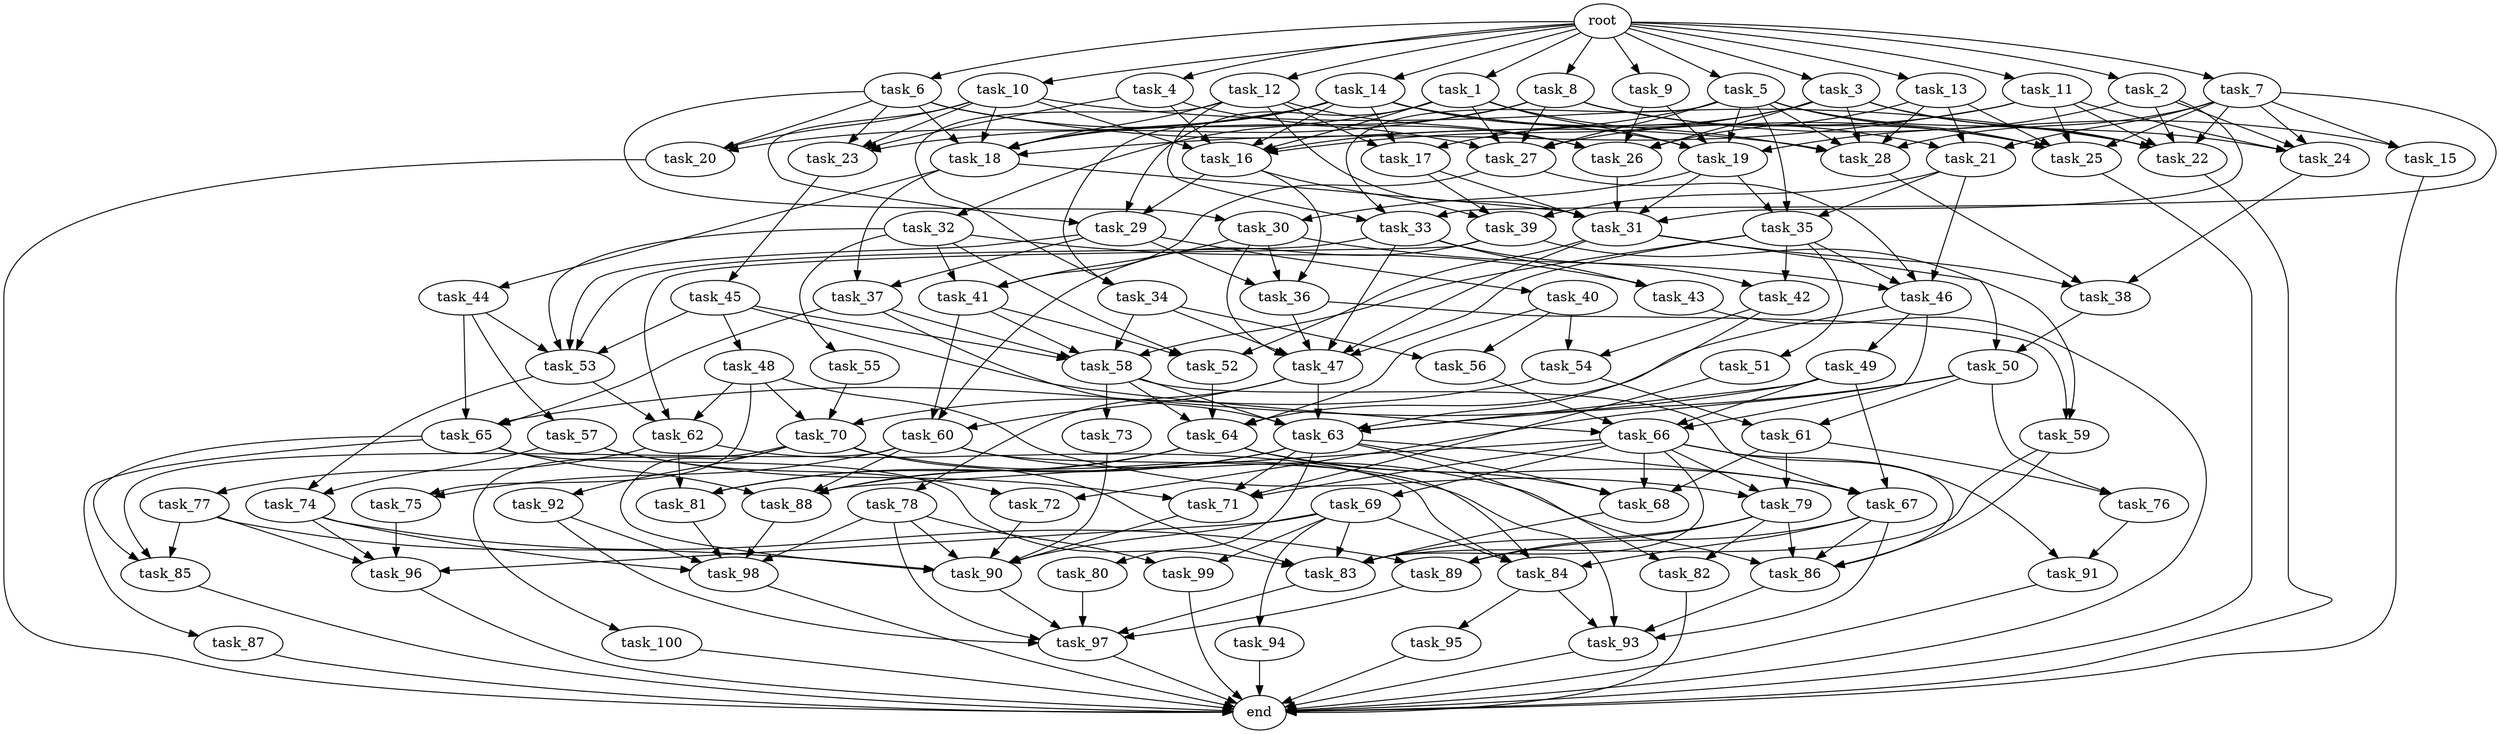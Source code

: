 digraph G {
  task_68 [size="5.525476e+11"];
  task_92 [size="9.639316e+11"];
  task_59 [size="2.214210e+11"];
  task_35 [size="2.531773e+11"];
  task_28 [size="7.134502e+11"];
  task_44 [size="7.000640e+11"];
  task_36 [size="7.247890e+11"];
  task_24 [size="3.893893e+11"];
  task_55 [size="8.055692e+11"];
  task_47 [size="4.724826e+11"];
  task_94 [size="2.491644e+11"];
  task_88 [size="8.158947e+11"];
  task_22 [size="4.529574e+11"];
  task_38 [size="1.092234e+10"];
  task_2 [size="3.915300e+11"];
  task_65 [size="1.768890e+11"];
  task_63 [size="4.224298e+11"];
  task_53 [size="6.154319e+11"];
  task_26 [size="3.326236e+11"];
  root [size="0.000000e+00"];
  task_85 [size="3.317771e+11"];
  task_66 [size="2.897904e+11"];
  task_9 [size="2.460234e+11"];
  task_41 [size="8.221942e+11"];
  task_4 [size="4.633955e+11"];
  task_19 [size="3.762930e+11"];
  task_50 [size="2.249560e+10"];
  task_48 [size="3.221278e+11"];
  task_31 [size="9.123937e+10"];
  task_77 [size="3.345459e+11"];
  task_74 [size="1.742794e+11"];
  task_46 [size="2.846373e+11"];
  task_37 [size="1.474186e+11"];
  task_73 [size="8.856708e+11"];
  task_49 [size="6.482955e+11"];
  task_79 [size="2.737667e+10"];
  task_71 [size="3.418949e+11"];
  task_23 [size="3.050145e+11"];
  task_42 [size="9.323914e+11"];
  task_25 [size="6.430290e+11"];
  task_96 [size="2.764604e+11"];
  task_18 [size="7.758726e+10"];
  task_1 [size="8.867941e+11"];
  task_89 [size="7.798220e+11"];
  task_10 [size="4.672157e+11"];
  task_6 [size="1.864868e+11"];
  task_67 [size="6.297612e+11"];
  task_58 [size="6.740908e+11"];
  task_98 [size="6.948934e+11"];
  task_83 [size="2.407588e+11"];
  task_30 [size="5.887766e+11"];
  task_99 [size="6.554598e+11"];
  task_76 [size="8.215322e+11"];
  task_29 [size="2.438982e+11"];
  task_62 [size="1.132532e+11"];
  task_81 [size="6.863736e+11"];
  task_14 [size="4.400053e+11"];
  task_45 [size="9.876404e+11"];
  task_12 [size="2.524351e+11"];
  task_75 [size="3.985178e+11"];
  task_13 [size="5.136233e+11"];
  task_52 [size="2.124699e+10"];
  task_15 [size="3.422755e+11"];
  task_84 [size="1.155415e+11"];
  task_97 [size="3.867589e+11"];
  task_93 [size="6.237139e+11"];
  task_16 [size="5.666153e+11"];
  task_43 [size="2.214570e+11"];
  task_17 [size="6.724349e+11"];
  task_60 [size="5.773210e+10"];
  task_91 [size="3.505220e+11"];
  task_27 [size="9.083922e+11"];
  end [size="0.000000e+00"];
  task_34 [size="3.284776e+11"];
  task_57 [size="4.942975e+11"];
  task_3 [size="6.315814e+11"];
  task_39 [size="6.718515e+11"];
  task_56 [size="3.265102e+11"];
  task_21 [size="7.966942e+11"];
  task_90 [size="7.362648e+11"];
  task_32 [size="3.124852e+11"];
  task_20 [size="1.707901e+11"];
  task_64 [size="6.616417e+11"];
  task_7 [size="7.228769e+11"];
  task_8 [size="8.347232e+11"];
  task_51 [size="6.883621e+11"];
  task_86 [size="2.402529e+10"];
  task_72 [size="8.603373e+11"];
  task_40 [size="5.223138e+11"];
  task_80 [size="8.777336e+11"];
  task_82 [size="1.113360e+10"];
  task_5 [size="6.545615e+11"];
  task_78 [size="3.482647e+11"];
  task_95 [size="9.433048e+10"];
  task_87 [size="9.960769e+11"];
  task_61 [size="4.406450e+11"];
  task_70 [size="9.609030e+11"];
  task_54 [size="4.451157e+11"];
  task_11 [size="8.212335e+11"];
  task_100 [size="5.047193e+11"];
  task_69 [size="7.483337e+10"];
  task_33 [size="5.614598e+11"];

  task_68 -> task_83 [size="3.439411e+07"];
  task_92 -> task_97 [size="6.445981e+07"];
  task_92 -> task_98 [size="1.389787e+08"];
  task_59 -> task_83 [size="3.439411e+07"];
  task_59 -> task_86 [size="4.805057e+06"];
  task_35 -> task_51 [size="6.883621e+08"];
  task_35 -> task_58 [size="1.348182e+08"];
  task_35 -> task_47 [size="7.874709e+07"];
  task_35 -> task_46 [size="7.115932e+07"];
  task_35 -> task_42 [size="4.661957e+08"];
  task_28 -> task_38 [size="3.640779e+06"];
  task_44 -> task_65 [size="5.896300e+07"];
  task_44 -> task_53 [size="1.230864e+08"];
  task_44 -> task_57 [size="4.942975e+08"];
  task_36 -> task_59 [size="1.107105e+08"];
  task_36 -> task_47 [size="7.874709e+07"];
  task_24 -> task_38 [size="3.640779e+06"];
  task_55 -> task_70 [size="3.203010e+08"];
  task_47 -> task_78 [size="3.482647e+08"];
  task_47 -> task_63 [size="7.040497e+07"];
  task_47 -> task_60 [size="1.924403e+07"];
  task_94 -> end [size="1.000000e-12"];
  task_88 -> task_98 [size="1.389787e+08"];
  task_22 -> end [size="1.000000e-12"];
  task_38 -> task_50 [size="1.124780e+07"];
  task_2 -> task_22 [size="7.549290e+07"];
  task_2 -> task_19 [size="7.525860e+07"];
  task_2 -> task_24 [size="9.734734e+07"];
  task_2 -> task_31 [size="1.520656e+07"];
  task_65 -> task_88 [size="1.631789e+08"];
  task_65 -> task_83 [size="3.439411e+07"];
  task_65 -> task_87 [size="9.960769e+08"];
  task_65 -> task_85 [size="1.105924e+08"];
  task_63 -> task_68 [size="1.381369e+08"];
  task_63 -> task_81 [size="2.287912e+08"];
  task_63 -> task_80 [size="8.777336e+08"];
  task_63 -> task_88 [size="1.631789e+08"];
  task_63 -> task_71 [size="8.547373e+07"];
  task_63 -> task_82 [size="5.566801e+06"];
  task_63 -> task_67 [size="1.574403e+08"];
  task_53 -> task_62 [size="3.775107e+07"];
  task_53 -> task_74 [size="8.713971e+07"];
  task_26 -> task_31 [size="1.520656e+07"];
  root -> task_3 [size="1.000000e-12"];
  root -> task_9 [size="1.000000e-12"];
  root -> task_4 [size="1.000000e-12"];
  root -> task_2 [size="1.000000e-12"];
  root -> task_7 [size="1.000000e-12"];
  root -> task_8 [size="1.000000e-12"];
  root -> task_11 [size="1.000000e-12"];
  root -> task_14 [size="1.000000e-12"];
  root -> task_1 [size="1.000000e-12"];
  root -> task_12 [size="1.000000e-12"];
  root -> task_10 [size="1.000000e-12"];
  root -> task_6 [size="1.000000e-12"];
  root -> task_13 [size="1.000000e-12"];
  root -> task_5 [size="1.000000e-12"];
  task_85 -> end [size="1.000000e-12"];
  task_66 -> task_68 [size="1.381369e+08"];
  task_66 -> task_69 [size="7.483337e+07"];
  task_66 -> task_79 [size="9.125556e+06"];
  task_66 -> task_88 [size="1.631789e+08"];
  task_66 -> task_83 [size="3.439411e+07"];
  task_66 -> task_91 [size="1.752610e+08"];
  task_66 -> task_86 [size="4.805057e+06"];
  task_66 -> task_71 [size="8.547373e+07"];
  task_9 -> task_19 [size="7.525860e+07"];
  task_9 -> task_26 [size="6.652472e+07"];
  task_41 -> task_52 [size="7.082331e+06"];
  task_41 -> task_58 [size="1.348182e+08"];
  task_41 -> task_60 [size="1.924403e+07"];
  task_4 -> task_23 [size="7.625363e+07"];
  task_4 -> task_16 [size="9.443589e+07"];
  task_4 -> task_26 [size="6.652472e+07"];
  task_19 -> task_30 [size="2.943883e+08"];
  task_19 -> task_31 [size="1.520656e+07"];
  task_19 -> task_35 [size="8.439244e+07"];
  task_50 -> task_72 [size="4.301687e+08"];
  task_50 -> task_63 [size="7.040497e+07"];
  task_50 -> task_61 [size="2.203225e+08"];
  task_50 -> task_76 [size="4.107661e+08"];
  task_48 -> task_70 [size="3.203010e+08"];
  task_48 -> task_62 [size="3.775107e+07"];
  task_48 -> task_75 [size="1.992589e+08"];
  task_48 -> task_79 [size="9.125556e+06"];
  task_31 -> task_52 [size="7.082331e+06"];
  task_31 -> task_38 [size="3.640779e+06"];
  task_31 -> task_47 [size="7.874709e+07"];
  task_31 -> task_50 [size="1.124780e+07"];
  task_77 -> task_85 [size="1.105924e+08"];
  task_77 -> task_96 [size="6.911510e+07"];
  task_77 -> task_90 [size="1.051807e+08"];
  task_74 -> task_89 [size="2.599407e+08"];
  task_74 -> task_96 [size="6.911510e+07"];
  task_74 -> task_98 [size="1.389787e+08"];
  task_46 -> task_49 [size="6.482955e+08"];
  task_46 -> task_66 [size="7.244760e+07"];
  task_46 -> task_64 [size="1.654104e+08"];
  task_37 -> task_65 [size="5.896300e+07"];
  task_37 -> task_63 [size="7.040497e+07"];
  task_37 -> task_58 [size="1.348182e+08"];
  task_73 -> task_90 [size="1.051807e+08"];
  task_49 -> task_66 [size="7.244760e+07"];
  task_49 -> task_65 [size="5.896300e+07"];
  task_49 -> task_63 [size="7.040497e+07"];
  task_49 -> task_67 [size="1.574403e+08"];
  task_79 -> task_89 [size="2.599407e+08"];
  task_79 -> task_86 [size="4.805057e+06"];
  task_79 -> task_82 [size="5.566801e+06"];
  task_79 -> task_83 [size="3.439411e+07"];
  task_71 -> task_90 [size="1.051807e+08"];
  task_23 -> task_45 [size="9.876404e+08"];
  task_42 -> task_54 [size="2.225578e+08"];
  task_42 -> task_63 [size="7.040497e+07"];
  task_25 -> end [size="1.000000e-12"];
  task_96 -> end [size="1.000000e-12"];
  task_18 -> task_44 [size="7.000640e+08"];
  task_18 -> task_37 [size="7.370930e+07"];
  task_18 -> task_31 [size="1.520656e+07"];
  task_1 -> task_16 [size="9.443589e+07"];
  task_1 -> task_18 [size="1.293121e+07"];
  task_1 -> task_27 [size="1.816784e+08"];
  task_1 -> task_28 [size="1.189084e+08"];
  task_1 -> task_19 [size="7.525860e+07"];
  task_1 -> task_29 [size="8.129940e+07"];
  task_89 -> task_97 [size="6.445981e+07"];
  task_10 -> task_18 [size="1.293121e+07"];
  task_10 -> task_22 [size="7.549290e+07"];
  task_10 -> task_20 [size="5.693005e+07"];
  task_10 -> task_23 [size="7.625363e+07"];
  task_10 -> task_16 [size="9.443589e+07"];
  task_10 -> task_29 [size="8.129940e+07"];
  task_6 -> task_28 [size="1.189084e+08"];
  task_6 -> task_18 [size="1.293121e+07"];
  task_6 -> task_30 [size="2.943883e+08"];
  task_6 -> task_27 [size="1.816784e+08"];
  task_6 -> task_20 [size="5.693005e+07"];
  task_6 -> task_23 [size="7.625363e+07"];
  task_67 -> task_89 [size="2.599407e+08"];
  task_67 -> task_86 [size="4.805057e+06"];
  task_67 -> task_84 [size="2.888538e+07"];
  task_67 -> task_93 [size="1.559285e+08"];
  task_58 -> task_63 [size="7.040497e+07"];
  task_58 -> task_64 [size="1.654104e+08"];
  task_58 -> task_67 [size="1.574403e+08"];
  task_58 -> task_73 [size="8.856708e+08"];
  task_98 -> end [size="1.000000e-12"];
  task_83 -> task_97 [size="6.445981e+07"];
  task_30 -> task_41 [size="2.740647e+08"];
  task_30 -> task_36 [size="2.415963e+08"];
  task_30 -> task_46 [size="7.115932e+07"];
  task_30 -> task_47 [size="7.874709e+07"];
  task_99 -> end [size="1.000000e-12"];
  task_76 -> task_91 [size="1.752610e+08"];
  task_29 -> task_40 [size="5.223138e+08"];
  task_29 -> task_37 [size="7.370930e+07"];
  task_29 -> task_36 [size="2.415963e+08"];
  task_29 -> task_53 [size="1.230864e+08"];
  task_62 -> task_77 [size="3.345459e+08"];
  task_62 -> task_84 [size="2.888538e+07"];
  task_62 -> task_81 [size="2.287912e+08"];
  task_81 -> task_98 [size="1.389787e+08"];
  task_14 -> task_17 [size="2.241450e+08"];
  task_14 -> task_25 [size="1.071715e+08"];
  task_14 -> task_21 [size="2.655647e+08"];
  task_14 -> task_19 [size="7.525860e+07"];
  task_14 -> task_20 [size="5.693005e+07"];
  task_14 -> task_18 [size="1.293121e+07"];
  task_14 -> task_34 [size="1.642388e+08"];
  task_14 -> task_16 [size="9.443589e+07"];
  task_45 -> task_66 [size="7.244760e+07"];
  task_45 -> task_48 [size="3.221278e+08"];
  task_45 -> task_53 [size="1.230864e+08"];
  task_45 -> task_58 [size="1.348182e+08"];
  task_12 -> task_17 [size="2.241450e+08"];
  task_12 -> task_18 [size="1.293121e+07"];
  task_12 -> task_26 [size="6.652472e+07"];
  task_12 -> task_34 [size="1.642388e+08"];
  task_12 -> task_31 [size="1.520656e+07"];
  task_12 -> task_33 [size="1.871533e+08"];
  task_75 -> task_96 [size="6.911510e+07"];
  task_13 -> task_25 [size="1.071715e+08"];
  task_13 -> task_21 [size="2.655647e+08"];
  task_13 -> task_28 [size="1.189084e+08"];
  task_13 -> task_26 [size="6.652472e+07"];
  task_52 -> task_64 [size="1.654104e+08"];
  task_15 -> end [size="1.000000e-12"];
  task_84 -> task_95 [size="9.433048e+07"];
  task_84 -> task_93 [size="1.559285e+08"];
  task_97 -> end [size="1.000000e-12"];
  task_93 -> end [size="1.000000e-12"];
  task_16 -> task_39 [size="2.239505e+08"];
  task_16 -> task_36 [size="2.415963e+08"];
  task_16 -> task_29 [size="8.129940e+07"];
  task_43 -> end [size="1.000000e-12"];
  task_17 -> task_39 [size="2.239505e+08"];
  task_17 -> task_31 [size="1.520656e+07"];
  task_60 -> task_88 [size="1.631789e+08"];
  task_60 -> task_86 [size="4.805057e+06"];
  task_60 -> task_75 [size="1.992589e+08"];
  task_60 -> task_84 [size="2.888538e+07"];
  task_60 -> task_85 [size="1.105924e+08"];
  task_91 -> end [size="1.000000e-12"];
  task_27 -> task_41 [size="2.740647e+08"];
  task_27 -> task_46 [size="7.115932e+07"];
  task_34 -> task_56 [size="1.632551e+08"];
  task_34 -> task_58 [size="1.348182e+08"];
  task_34 -> task_47 [size="7.874709e+07"];
  task_57 -> task_71 [size="8.547373e+07"];
  task_57 -> task_72 [size="4.301687e+08"];
  task_57 -> task_74 [size="8.713971e+07"];
  task_3 -> task_17 [size="2.241450e+08"];
  task_3 -> task_24 [size="9.734734e+07"];
  task_3 -> task_26 [size="6.652472e+07"];
  task_3 -> task_22 [size="7.549290e+07"];
  task_3 -> task_28 [size="1.189084e+08"];
  task_3 -> task_16 [size="9.443589e+07"];
  task_39 -> task_59 [size="1.107105e+08"];
  task_39 -> task_62 [size="3.775107e+07"];
  task_39 -> task_60 [size="1.924403e+07"];
  task_56 -> task_66 [size="7.244760e+07"];
  task_21 -> task_39 [size="2.239505e+08"];
  task_21 -> task_46 [size="7.115932e+07"];
  task_21 -> task_35 [size="8.439244e+07"];
  task_90 -> task_97 [size="6.445981e+07"];
  task_32 -> task_52 [size="7.082331e+06"];
  task_32 -> task_55 [size="8.055692e+08"];
  task_32 -> task_41 [size="2.740647e+08"];
  task_32 -> task_53 [size="1.230864e+08"];
  task_32 -> task_43 [size="1.107285e+08"];
  task_20 -> end [size="1.000000e-12"];
  task_64 -> task_88 [size="1.631789e+08"];
  task_64 -> task_68 [size="1.381369e+08"];
  task_64 -> task_81 [size="2.287912e+08"];
  task_64 -> task_67 [size="1.574403e+08"];
  task_7 -> task_25 [size="1.071715e+08"];
  task_7 -> task_15 [size="1.711378e+08"];
  task_7 -> task_21 [size="2.655647e+08"];
  task_7 -> task_22 [size="7.549290e+07"];
  task_7 -> task_28 [size="1.189084e+08"];
  task_7 -> task_24 [size="9.734734e+07"];
  task_7 -> task_33 [size="1.871533e+08"];
  task_8 -> task_25 [size="1.071715e+08"];
  task_8 -> task_32 [size="3.124852e+08"];
  task_8 -> task_23 [size="7.625363e+07"];
  task_8 -> task_15 [size="1.711378e+08"];
  task_8 -> task_27 [size="1.816784e+08"];
  task_51 -> task_71 [size="8.547373e+07"];
  task_86 -> task_93 [size="1.559285e+08"];
  task_72 -> task_90 [size="1.051807e+08"];
  task_40 -> task_56 [size="1.632551e+08"];
  task_40 -> task_54 [size="2.225578e+08"];
  task_40 -> task_64 [size="1.654104e+08"];
  task_80 -> task_97 [size="6.445981e+07"];
  task_82 -> end [size="1.000000e-12"];
  task_5 -> task_25 [size="1.071715e+08"];
  task_5 -> task_19 [size="7.525860e+07"];
  task_5 -> task_35 [size="8.439244e+07"];
  task_5 -> task_22 [size="7.549290e+07"];
  task_5 -> task_28 [size="1.189084e+08"];
  task_5 -> task_27 [size="1.816784e+08"];
  task_5 -> task_16 [size="9.443589e+07"];
  task_5 -> task_33 [size="1.871533e+08"];
  task_78 -> task_90 [size="1.051807e+08"];
  task_78 -> task_97 [size="6.445981e+07"];
  task_78 -> task_99 [size="3.277299e+08"];
  task_78 -> task_98 [size="1.389787e+08"];
  task_95 -> end [size="1.000000e-12"];
  task_87 -> end [size="1.000000e-12"];
  task_61 -> task_79 [size="9.125556e+06"];
  task_61 -> task_68 [size="1.381369e+08"];
  task_61 -> task_76 [size="4.107661e+08"];
  task_70 -> task_83 [size="3.439411e+07"];
  task_70 -> task_90 [size="1.051807e+08"];
  task_70 -> task_92 [size="9.639316e+08"];
  task_70 -> task_100 [size="5.047193e+08"];
  task_70 -> task_93 [size="1.559285e+08"];
  task_54 -> task_70 [size="3.203010e+08"];
  task_54 -> task_61 [size="2.203225e+08"];
  task_11 -> task_25 [size="1.071715e+08"];
  task_11 -> task_22 [size="7.549290e+07"];
  task_11 -> task_27 [size="1.816784e+08"];
  task_11 -> task_24 [size="9.734734e+07"];
  task_11 -> task_18 [size="1.293121e+07"];
  task_100 -> end [size="1.000000e-12"];
  task_69 -> task_96 [size="6.911510e+07"];
  task_69 -> task_94 [size="2.491644e+08"];
  task_69 -> task_83 [size="3.439411e+07"];
  task_69 -> task_84 [size="2.888538e+07"];
  task_69 -> task_99 [size="3.277299e+08"];
  task_69 -> task_90 [size="1.051807e+08"];
  task_33 -> task_42 [size="4.661957e+08"];
  task_33 -> task_47 [size="7.874709e+07"];
  task_33 -> task_53 [size="1.230864e+08"];
  task_33 -> task_43 [size="1.107285e+08"];
}

